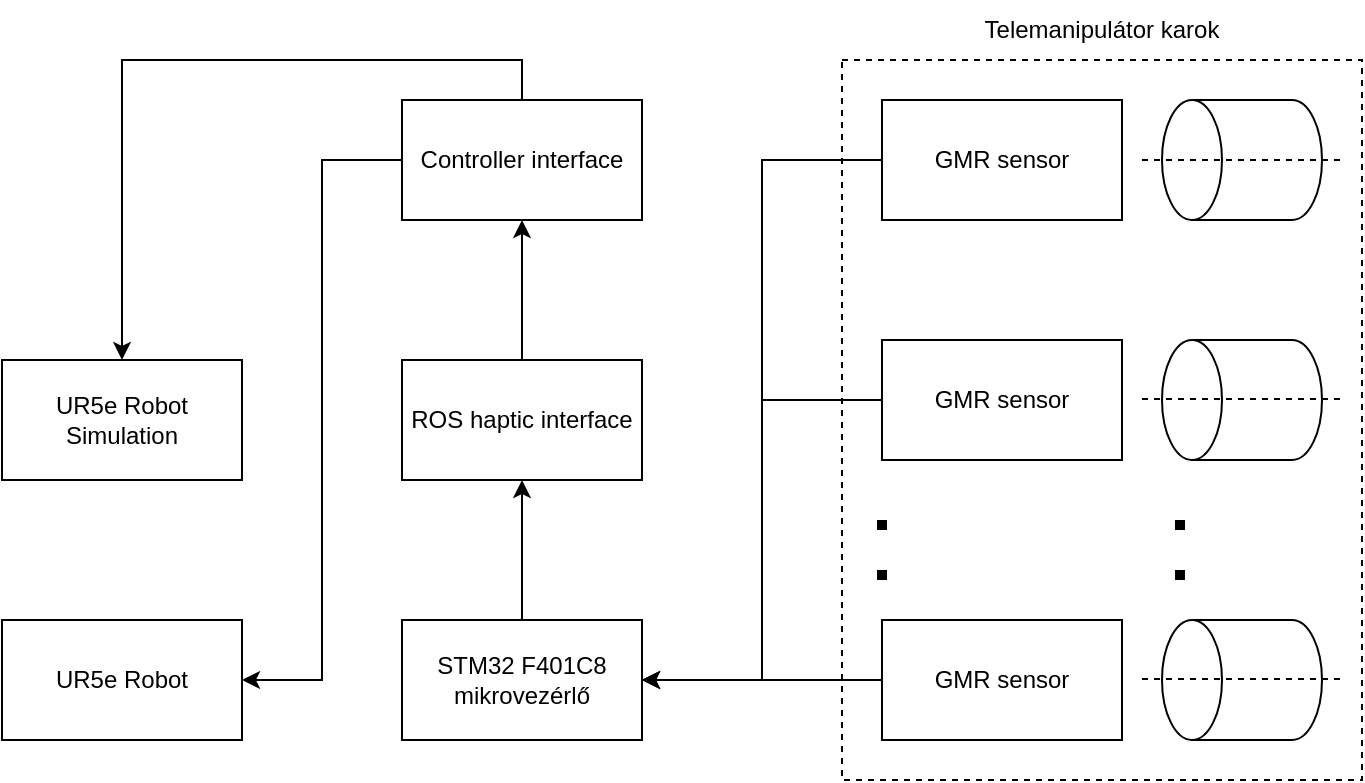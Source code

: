 <mxfile version="22.1.2" type="device">
  <diagram id="QP_dzZ97FcEZqhKocgeA" name="1 oldal">
    <mxGraphModel dx="1036" dy="614" grid="1" gridSize="10" guides="1" tooltips="1" connect="1" arrows="1" fold="1" page="1" pageScale="1" pageWidth="827" pageHeight="1169" math="0" shadow="0">
      <root>
        <mxCell id="0" />
        <mxCell id="1" parent="0" />
        <mxCell id="dD7fOAj7Q7oTTu8-BAWZ-17" style="edgeStyle=orthogonalEdgeStyle;rounded=0;orthogonalLoop=1;jettySize=auto;html=1;exitX=0.5;exitY=0;exitDx=0;exitDy=0;entryX=0.5;entryY=1;entryDx=0;entryDy=0;" edge="1" parent="1" source="yW-EOCNBfwV0iZumdluQ-1" target="dD7fOAj7Q7oTTu8-BAWZ-13">
          <mxGeometry relative="1" as="geometry" />
        </mxCell>
        <mxCell id="yW-EOCNBfwV0iZumdluQ-1" value="STM32 F401C8 mikrovezérlő" style="rounded=0;whiteSpace=wrap;html=1;" parent="1" vertex="1">
          <mxGeometry x="230" y="410" width="120" height="60" as="geometry" />
        </mxCell>
        <mxCell id="dD7fOAj7Q7oTTu8-BAWZ-25" style="edgeStyle=orthogonalEdgeStyle;rounded=0;orthogonalLoop=1;jettySize=auto;html=1;exitX=0;exitY=0.5;exitDx=0;exitDy=0;entryX=1;entryY=0.5;entryDx=0;entryDy=0;" edge="1" parent="1" source="dD7fOAj7Q7oTTu8-BAWZ-1" target="yW-EOCNBfwV0iZumdluQ-1">
          <mxGeometry relative="1" as="geometry">
            <mxPoint x="410" y="490" as="targetPoint" />
          </mxGeometry>
        </mxCell>
        <mxCell id="dD7fOAj7Q7oTTu8-BAWZ-1" value="GMR sensor" style="rounded=0;whiteSpace=wrap;html=1;" vertex="1" parent="1">
          <mxGeometry x="470" y="150" width="120" height="60" as="geometry" />
        </mxCell>
        <mxCell id="dD7fOAj7Q7oTTu8-BAWZ-2" value="" style="shape=cylinder3;whiteSpace=wrap;html=1;boundedLbl=1;backgroundOutline=1;size=15;rotation=-90;" vertex="1" parent="1">
          <mxGeometry x="620" y="140" width="60" height="80" as="geometry" />
        </mxCell>
        <mxCell id="dD7fOAj7Q7oTTu8-BAWZ-24" style="edgeStyle=orthogonalEdgeStyle;rounded=0;orthogonalLoop=1;jettySize=auto;html=1;exitX=0;exitY=0.5;exitDx=0;exitDy=0;entryX=1;entryY=0.5;entryDx=0;entryDy=0;" edge="1" parent="1" source="dD7fOAj7Q7oTTu8-BAWZ-3" target="yW-EOCNBfwV0iZumdluQ-1">
          <mxGeometry relative="1" as="geometry" />
        </mxCell>
        <mxCell id="dD7fOAj7Q7oTTu8-BAWZ-3" value="GMR sensor" style="rounded=0;whiteSpace=wrap;html=1;" vertex="1" parent="1">
          <mxGeometry x="470" y="270" width="120" height="60" as="geometry" />
        </mxCell>
        <mxCell id="dD7fOAj7Q7oTTu8-BAWZ-4" value="" style="shape=cylinder3;whiteSpace=wrap;html=1;boundedLbl=1;backgroundOutline=1;size=15;rotation=-90;" vertex="1" parent="1">
          <mxGeometry x="620" y="260" width="60" height="80" as="geometry" />
        </mxCell>
        <mxCell id="dD7fOAj7Q7oTTu8-BAWZ-26" style="edgeStyle=orthogonalEdgeStyle;rounded=0;orthogonalLoop=1;jettySize=auto;html=1;exitX=0;exitY=0.5;exitDx=0;exitDy=0;entryX=1;entryY=0.5;entryDx=0;entryDy=0;" edge="1" parent="1" source="dD7fOAj7Q7oTTu8-BAWZ-5" target="yW-EOCNBfwV0iZumdluQ-1">
          <mxGeometry relative="1" as="geometry" />
        </mxCell>
        <mxCell id="dD7fOAj7Q7oTTu8-BAWZ-5" value="GMR sensor" style="rounded=0;whiteSpace=wrap;html=1;" vertex="1" parent="1">
          <mxGeometry x="470" y="410" width="120" height="60" as="geometry" />
        </mxCell>
        <mxCell id="dD7fOAj7Q7oTTu8-BAWZ-6" value="" style="shape=cylinder3;whiteSpace=wrap;html=1;boundedLbl=1;backgroundOutline=1;size=15;rotation=-90;" vertex="1" parent="1">
          <mxGeometry x="620" y="400" width="60" height="80" as="geometry" />
        </mxCell>
        <mxCell id="dD7fOAj7Q7oTTu8-BAWZ-7" value="" style="endArrow=none;dashed=1;html=1;rounded=0;strokeWidth=5;dashPattern=1 4;" edge="1" parent="1">
          <mxGeometry width="50" height="50" relative="1" as="geometry">
            <mxPoint x="470" y="390" as="sourcePoint" />
            <mxPoint x="470" y="340" as="targetPoint" />
          </mxGeometry>
        </mxCell>
        <mxCell id="dD7fOAj7Q7oTTu8-BAWZ-8" value="" style="endArrow=none;dashed=1;html=1;rounded=0;strokeWidth=5;dashPattern=1 4;" edge="1" parent="1">
          <mxGeometry width="50" height="50" relative="1" as="geometry">
            <mxPoint x="619" y="390" as="sourcePoint" />
            <mxPoint x="619" y="340" as="targetPoint" />
          </mxGeometry>
        </mxCell>
        <mxCell id="dD7fOAj7Q7oTTu8-BAWZ-20" style="edgeStyle=orthogonalEdgeStyle;rounded=0;orthogonalLoop=1;jettySize=auto;html=1;exitX=0.5;exitY=0;exitDx=0;exitDy=0;entryX=0.5;entryY=1;entryDx=0;entryDy=0;" edge="1" parent="1" source="dD7fOAj7Q7oTTu8-BAWZ-13" target="dD7fOAj7Q7oTTu8-BAWZ-19">
          <mxGeometry relative="1" as="geometry" />
        </mxCell>
        <mxCell id="dD7fOAj7Q7oTTu8-BAWZ-13" value="ROS haptic interface" style="rounded=0;whiteSpace=wrap;html=1;" vertex="1" parent="1">
          <mxGeometry x="230" y="280" width="120" height="60" as="geometry" />
        </mxCell>
        <mxCell id="dD7fOAj7Q7oTTu8-BAWZ-14" value="UR5e Robot" style="rounded=0;whiteSpace=wrap;html=1;" vertex="1" parent="1">
          <mxGeometry x="30" y="410" width="120" height="60" as="geometry" />
        </mxCell>
        <mxCell id="dD7fOAj7Q7oTTu8-BAWZ-15" value="UR5e Robot Simulation" style="rounded=0;whiteSpace=wrap;html=1;" vertex="1" parent="1">
          <mxGeometry x="30" y="280" width="120" height="60" as="geometry" />
        </mxCell>
        <mxCell id="dD7fOAj7Q7oTTu8-BAWZ-21" style="edgeStyle=orthogonalEdgeStyle;rounded=0;orthogonalLoop=1;jettySize=auto;html=1;exitX=0;exitY=0.5;exitDx=0;exitDy=0;entryX=1;entryY=0.5;entryDx=0;entryDy=0;" edge="1" parent="1" source="dD7fOAj7Q7oTTu8-BAWZ-19" target="dD7fOAj7Q7oTTu8-BAWZ-14">
          <mxGeometry relative="1" as="geometry" />
        </mxCell>
        <mxCell id="dD7fOAj7Q7oTTu8-BAWZ-23" style="edgeStyle=orthogonalEdgeStyle;rounded=0;orthogonalLoop=1;jettySize=auto;html=1;exitX=0.5;exitY=0;exitDx=0;exitDy=0;entryX=0.5;entryY=0;entryDx=0;entryDy=0;" edge="1" parent="1" source="dD7fOAj7Q7oTTu8-BAWZ-19" target="dD7fOAj7Q7oTTu8-BAWZ-15">
          <mxGeometry relative="1" as="geometry" />
        </mxCell>
        <mxCell id="dD7fOAj7Q7oTTu8-BAWZ-19" value="Controller interface" style="rounded=0;whiteSpace=wrap;html=1;" vertex="1" parent="1">
          <mxGeometry x="230" y="150" width="120" height="60" as="geometry" />
        </mxCell>
        <mxCell id="dD7fOAj7Q7oTTu8-BAWZ-27" value="" style="endArrow=none;dashed=1;html=1;rounded=0;" edge="1" parent="1">
          <mxGeometry width="50" height="50" relative="1" as="geometry">
            <mxPoint x="600" y="180" as="sourcePoint" />
            <mxPoint x="700" y="180" as="targetPoint" />
          </mxGeometry>
        </mxCell>
        <mxCell id="dD7fOAj7Q7oTTu8-BAWZ-28" value="" style="endArrow=none;dashed=1;html=1;rounded=0;" edge="1" parent="1">
          <mxGeometry width="50" height="50" relative="1" as="geometry">
            <mxPoint x="600" y="299.5" as="sourcePoint" />
            <mxPoint x="700" y="299.5" as="targetPoint" />
          </mxGeometry>
        </mxCell>
        <mxCell id="dD7fOAj7Q7oTTu8-BAWZ-29" value="" style="endArrow=none;dashed=1;html=1;rounded=0;" edge="1" parent="1">
          <mxGeometry width="50" height="50" relative="1" as="geometry">
            <mxPoint x="600" y="439.5" as="sourcePoint" />
            <mxPoint x="700" y="439.5" as="targetPoint" />
          </mxGeometry>
        </mxCell>
        <mxCell id="dD7fOAj7Q7oTTu8-BAWZ-31" value="" style="rounded=0;whiteSpace=wrap;html=1;fillColor=none;dashed=1;" vertex="1" parent="1">
          <mxGeometry x="450" y="130" width="260" height="360" as="geometry" />
        </mxCell>
        <mxCell id="dD7fOAj7Q7oTTu8-BAWZ-32" value="Telemanipulátor karok" style="text;html=1;strokeColor=none;fillColor=none;align=center;verticalAlign=middle;whiteSpace=wrap;rounded=0;" vertex="1" parent="1">
          <mxGeometry x="450" y="100" width="260" height="30" as="geometry" />
        </mxCell>
      </root>
    </mxGraphModel>
  </diagram>
</mxfile>
